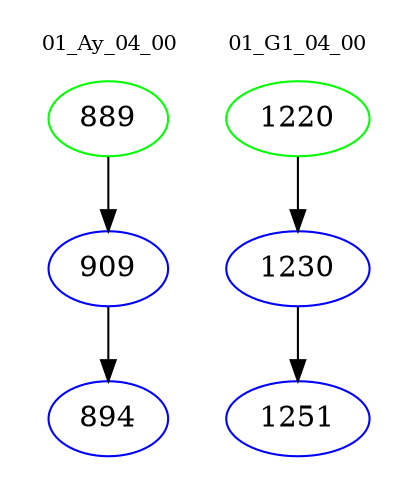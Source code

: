 digraph{
subgraph cluster_0 {
color = white
label = "01_Ay_04_00";
fontsize=10;
T0_889 [label="889", color="green"]
T0_889 -> T0_909 [color="black"]
T0_909 [label="909", color="blue"]
T0_909 -> T0_894 [color="black"]
T0_894 [label="894", color="blue"]
}
subgraph cluster_1 {
color = white
label = "01_G1_04_00";
fontsize=10;
T1_1220 [label="1220", color="green"]
T1_1220 -> T1_1230 [color="black"]
T1_1230 [label="1230", color="blue"]
T1_1230 -> T1_1251 [color="black"]
T1_1251 [label="1251", color="blue"]
}
}
